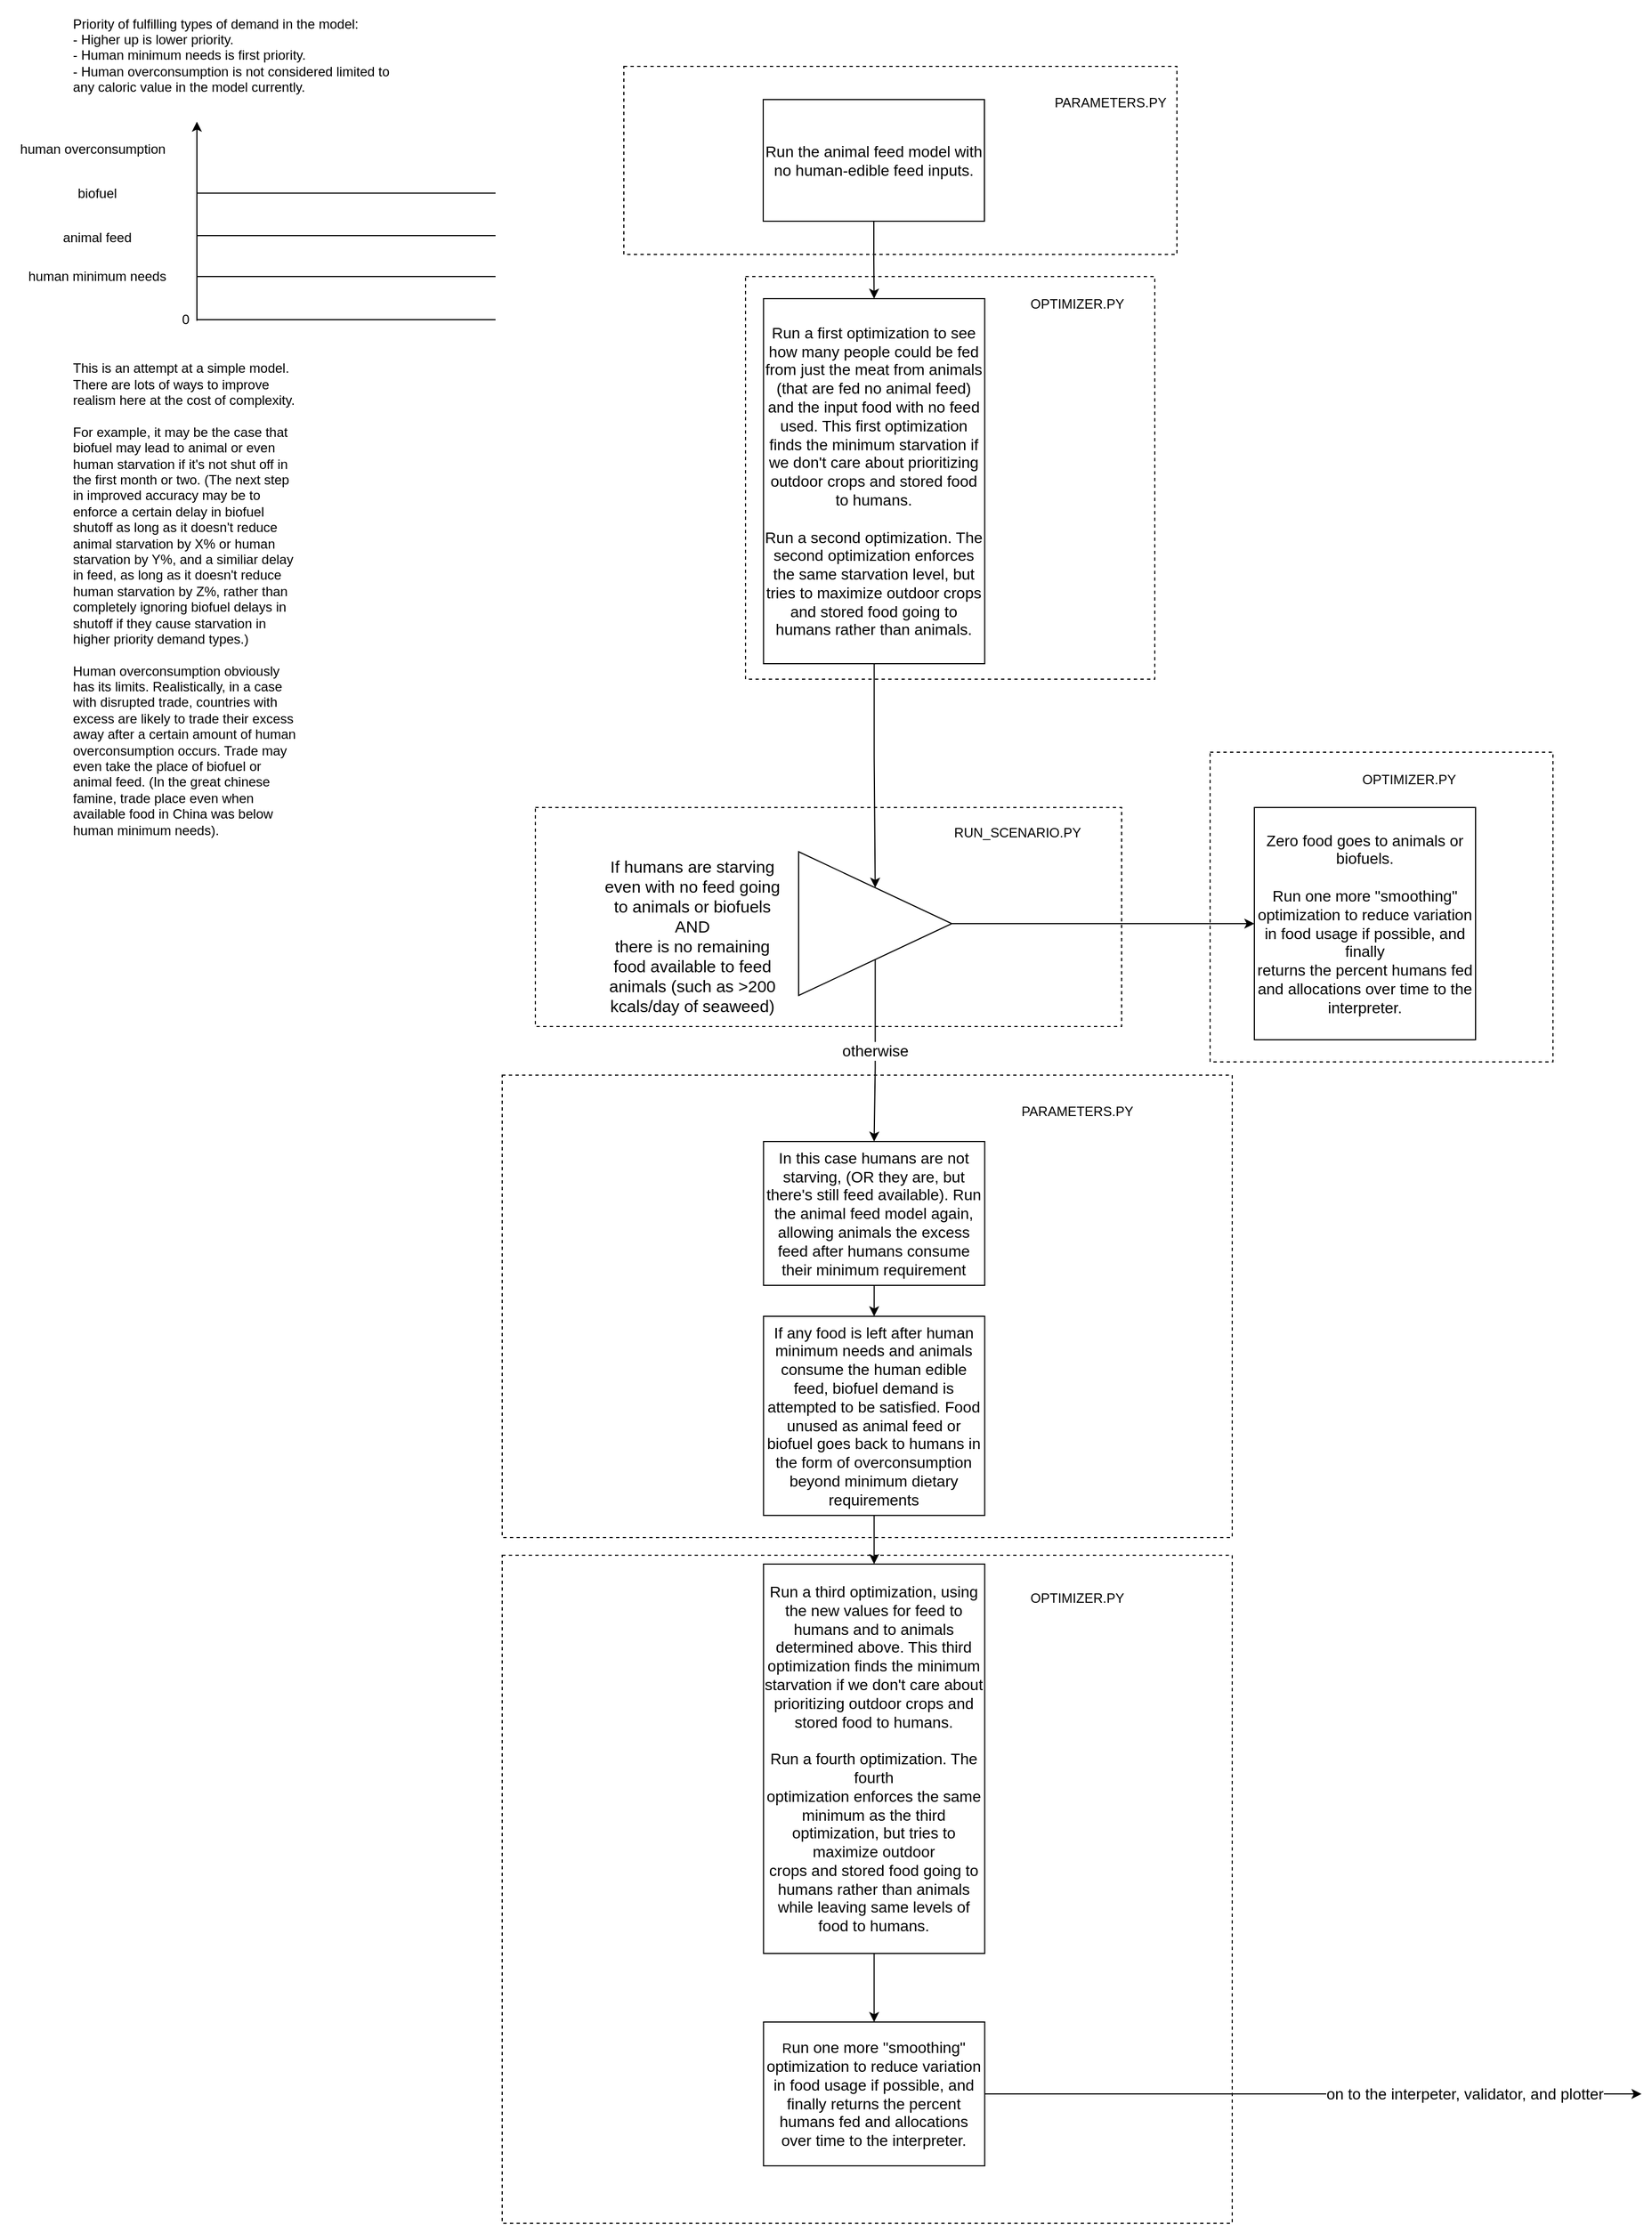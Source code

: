 <mxfile version="22.1.1" type="github">
  <diagram name="Page-1" id="jVV0RAuZTFDPRcbFIyok">
    <mxGraphModel dx="1021" dy="537" grid="1" gridSize="10" guides="1" tooltips="1" connect="1" arrows="1" fold="1" page="1" pageScale="1" pageWidth="1654" pageHeight="2336" math="0" shadow="0">
      <root>
        <mxCell id="0" />
        <mxCell id="1" parent="0" />
        <mxCell id="iWHlyYUsSo8P8iGn-lNc-35" value="" style="rounded=0;whiteSpace=wrap;html=1;labelBackgroundColor=none;fillColor=none;dashed=1;" vertex="1" parent="1">
          <mxGeometry x="560" y="1242" width="660" height="418" as="geometry" />
        </mxCell>
        <mxCell id="iWHlyYUsSo8P8iGn-lNc-36" value="" style="rounded=0;whiteSpace=wrap;html=1;labelBackgroundColor=none;fillColor=none;dashed=1;" vertex="1" parent="1">
          <mxGeometry x="590" y="1000" width="530" height="198" as="geometry" />
        </mxCell>
        <mxCell id="iWHlyYUsSo8P8iGn-lNc-37" value="" style="rounded=0;whiteSpace=wrap;html=1;labelBackgroundColor=none;fillColor=none;dashed=1;" vertex="1" parent="1">
          <mxGeometry x="560" y="1676" width="660" height="604" as="geometry" />
        </mxCell>
        <mxCell id="iWHlyYUsSo8P8iGn-lNc-43" value="" style="rounded=0;whiteSpace=wrap;html=1;labelBackgroundColor=none;fillColor=none;dashed=1;" vertex="1" parent="1">
          <mxGeometry x="1200" y="950" width="310" height="280" as="geometry" />
        </mxCell>
        <mxCell id="iWHlyYUsSo8P8iGn-lNc-51" value="" style="rounded=0;whiteSpace=wrap;html=1;labelBackgroundColor=none;fillColor=none;dashed=1;" vertex="1" parent="1">
          <mxGeometry x="780" y="520" width="370" height="364" as="geometry" />
        </mxCell>
        <mxCell id="iWHlyYUsSo8P8iGn-lNc-2" style="edgeStyle=orthogonalEdgeStyle;rounded=0;orthogonalLoop=1;jettySize=auto;html=1;" edge="1" parent="1" source="iWHlyYUsSo8P8iGn-lNc-1">
          <mxGeometry relative="1" as="geometry">
            <mxPoint x="1240" y="1105" as="targetPoint" />
          </mxGeometry>
        </mxCell>
        <mxCell id="iWHlyYUsSo8P8iGn-lNc-3" value="&lt;font style=&quot;font-size: 14px;&quot;&gt;otherwise&lt;/font&gt;" style="edgeStyle=orthogonalEdgeStyle;rounded=0;orthogonalLoop=1;jettySize=auto;html=1;entryX=0.5;entryY=0;entryDx=0;entryDy=0;" edge="1" parent="1" source="iWHlyYUsSo8P8iGn-lNc-1" target="iWHlyYUsSo8P8iGn-lNc-5">
          <mxGeometry relative="1" as="geometry">
            <mxPoint x="896.25" y="1436.4" as="targetPoint" />
          </mxGeometry>
        </mxCell>
        <mxCell id="iWHlyYUsSo8P8iGn-lNc-1" value="" style="triangle;whiteSpace=wrap;html=1;" vertex="1" parent="1">
          <mxGeometry x="828" y="1040" width="138.5" height="130" as="geometry" />
        </mxCell>
        <mxCell id="iWHlyYUsSo8P8iGn-lNc-4" value="&lt;font style=&quot;font-size: 14px;&quot;&gt;Zero food goes to animals or biofuels.&lt;br&gt;&lt;br&gt;&lt;/font&gt;&lt;font style=&quot;font-size: 14px;&quot;&gt;Run one more &quot;smoothing&quot; &lt;br&gt;optimization to reduce variation in food usage if possible, and finally &lt;br&gt;returns the percent humans fed and allocations over time to the &lt;br&gt;interpreter.&lt;/font&gt;" style="rounded=0;whiteSpace=wrap;html=1;" vertex="1" parent="1">
          <mxGeometry x="1240" y="1000" width="200" height="210" as="geometry" />
        </mxCell>
        <mxCell id="iWHlyYUsSo8P8iGn-lNc-7" value="" style="edgeStyle=orthogonalEdgeStyle;rounded=0;orthogonalLoop=1;jettySize=auto;html=1;entryX=0.5;entryY=0;entryDx=0;entryDy=0;exitX=0.5;exitY=1;exitDx=0;exitDy=0;" edge="1" parent="1" source="iWHlyYUsSo8P8iGn-lNc-29" target="iWHlyYUsSo8P8iGn-lNc-14">
          <mxGeometry x="0.073" y="254" relative="1" as="geometry">
            <mxPoint x="890" y="1580" as="sourcePoint" />
            <mxPoint x="896.5" y="1700" as="targetPoint" />
            <Array as="points" />
            <mxPoint as="offset" />
          </mxGeometry>
        </mxCell>
        <mxCell id="iWHlyYUsSo8P8iGn-lNc-30" style="edgeStyle=orthogonalEdgeStyle;rounded=0;orthogonalLoop=1;jettySize=auto;html=1;entryX=0.5;entryY=0;entryDx=0;entryDy=0;" edge="1" parent="1" source="iWHlyYUsSo8P8iGn-lNc-5" target="iWHlyYUsSo8P8iGn-lNc-29">
          <mxGeometry relative="1" as="geometry" />
        </mxCell>
        <mxCell id="iWHlyYUsSo8P8iGn-lNc-5" value="&lt;font style=&quot;font-size: 14px;&quot;&gt;In this case humans are not starving, (OR they are, but there&#39;s still feed available). Run the animal feed model again, allowing animals the excess feed after humans consume their minimum requirement&lt;/font&gt;" style="rounded=0;whiteSpace=wrap;html=1;" vertex="1" parent="1">
          <mxGeometry x="796.25" y="1302" width="200" height="130" as="geometry" />
        </mxCell>
        <mxCell id="iWHlyYUsSo8P8iGn-lNc-13" style="edgeStyle=orthogonalEdgeStyle;rounded=0;orthogonalLoop=1;jettySize=auto;html=1;" edge="1" parent="1" source="iWHlyYUsSo8P8iGn-lNc-12" target="iWHlyYUsSo8P8iGn-lNc-1">
          <mxGeometry relative="1" as="geometry" />
        </mxCell>
        <mxCell id="iWHlyYUsSo8P8iGn-lNc-12" value="&lt;font style=&quot;font-size: 14px;&quot;&gt;Run a first optimization to see how many people could be fed from just the meat from animals (that are fed no animal feed) and the input food with no feed used. This first optimization finds the minimum starvation if we don&#39;t care about prioritizing outdoor crops and stored food to humans. &lt;br&gt;&lt;br&gt;Run a second optimization. The second optimization enforces the same starvation level, but tries to maximize outdoor crops and stored food going to humans rather than animals.&lt;/font&gt;" style="rounded=0;whiteSpace=wrap;html=1;" vertex="1" parent="1">
          <mxGeometry x="796.25" y="540" width="200" height="330" as="geometry" />
        </mxCell>
        <mxCell id="iWHlyYUsSo8P8iGn-lNc-19" style="edgeStyle=orthogonalEdgeStyle;rounded=0;orthogonalLoop=1;jettySize=auto;html=1;" edge="1" parent="1" source="iWHlyYUsSo8P8iGn-lNc-14" target="iWHlyYUsSo8P8iGn-lNc-18">
          <mxGeometry relative="1" as="geometry" />
        </mxCell>
        <mxCell id="iWHlyYUsSo8P8iGn-lNc-14" value="&lt;font style=&quot;font-size: 14px;&quot;&gt;Run a third optimization, using the new values for feed to humans and to animals determined above&lt;/font&gt;&lt;font style=&quot;font-size: 14px;&quot;&gt;. This third&lt;br&gt; optimization finds the minimum starvation if we don&#39;t care about &lt;br&gt;prioritizing outdoor crops and stored food to humans. &lt;br&gt;&lt;br&gt;Run a fourth optimization. The fourth &lt;br&gt;optimization enforces the same minimum as the third optimization, but tries to maximize outdoor &lt;br&gt;crops and stored food going to humans rather than animals while leaving same levels of food to humans.&lt;br&gt;&lt;/font&gt;" style="rounded=0;whiteSpace=wrap;html=1;" vertex="1" parent="1">
          <mxGeometry x="796.25" y="1684" width="200" height="352" as="geometry" />
        </mxCell>
        <mxCell id="iWHlyYUsSo8P8iGn-lNc-16" style="edgeStyle=orthogonalEdgeStyle;rounded=0;orthogonalLoop=1;jettySize=auto;html=1;entryX=0.5;entryY=0;entryDx=0;entryDy=0;" edge="1" parent="1" source="iWHlyYUsSo8P8iGn-lNc-15" target="iWHlyYUsSo8P8iGn-lNc-12">
          <mxGeometry relative="1" as="geometry" />
        </mxCell>
        <mxCell id="iWHlyYUsSo8P8iGn-lNc-15" value="&lt;font style=&quot;font-size: 14px;&quot;&gt;Run the animal feed model with no human-edible feed inputs.&lt;br&gt;&lt;/font&gt;" style="rounded=0;whiteSpace=wrap;html=1;" vertex="1" parent="1">
          <mxGeometry x="796" y="360" width="200" height="110" as="geometry" />
        </mxCell>
        <mxCell id="iWHlyYUsSo8P8iGn-lNc-33" value="" style="edgeStyle=orthogonalEdgeStyle;rounded=0;orthogonalLoop=1;jettySize=auto;html=1;" edge="1" parent="1" source="iWHlyYUsSo8P8iGn-lNc-18">
          <mxGeometry x="1" y="-12" relative="1" as="geometry">
            <mxPoint x="1590" y="2163" as="targetPoint" />
            <mxPoint x="10" y="-5" as="offset" />
          </mxGeometry>
        </mxCell>
        <mxCell id="iWHlyYUsSo8P8iGn-lNc-34" value="&lt;font style=&quot;font-size: 14px;&quot;&gt;on to the interpeter, validator, and plotter&lt;/font&gt;" style="edgeLabel;html=1;align=center;verticalAlign=middle;resizable=0;points=[];" vertex="1" connectable="0" parent="iWHlyYUsSo8P8iGn-lNc-33">
          <mxGeometry x="-0.026" y="-1" relative="1" as="geometry">
            <mxPoint x="144" y="-1" as="offset" />
          </mxGeometry>
        </mxCell>
        <mxCell id="iWHlyYUsSo8P8iGn-lNc-18" value="R&lt;font style=&quot;font-size: 14px;&quot;&gt;un one more &quot;smoothing&quot; optimization to reduce variation in food usage if possible, and finally returns the percent humans fed and allocations over time to the interpreter.&lt;br&gt;&lt;/font&gt;" style="rounded=0;whiteSpace=wrap;html=1;" vertex="1" parent="1">
          <mxGeometry x="796.25" y="2098" width="200" height="130" as="geometry" />
        </mxCell>
        <mxCell id="iWHlyYUsSo8P8iGn-lNc-20" value="&lt;font style=&quot;font-size: 15px;&quot;&gt;If humans are starving even with no feed going to animals or biofuels&lt;br&gt;AND&lt;br&gt; there is no remaining food available to feed animals (such as &amp;gt;200 kcals/day of seaweed)&lt;br&gt;&lt;/font&gt;" style="text;whiteSpace=wrap;html=1;align=center;" vertex="1" parent="1">
          <mxGeometry x="648" y="1038" width="168" height="100" as="geometry" />
        </mxCell>
        <mxCell id="iWHlyYUsSo8P8iGn-lNc-29" value="&lt;font style=&quot;font-size: 14px;&quot;&gt;If any food is left after human minimum needs and animals consume the human edible feed, biofuel demand is attempted to be satisfied.&lt;/font&gt;&lt;font style=&quot;font-size: 14px;&quot;&gt; Food unused as animal feed or biofuel goes back to humans in the form of overconsumption beyond minimum dietary requirements&lt;/font&gt;" style="rounded=0;whiteSpace=wrap;html=1;" vertex="1" parent="1">
          <mxGeometry x="796.25" y="1460" width="200" height="180" as="geometry" />
        </mxCell>
        <mxCell id="iWHlyYUsSo8P8iGn-lNc-39" value="OPTIMIZER.PY" style="text;html=1;strokeColor=none;fillColor=none;align=center;verticalAlign=middle;whiteSpace=wrap;rounded=0;" vertex="1" parent="1">
          <mxGeometry x="1050" y="1700" width="60" height="30" as="geometry" />
        </mxCell>
        <mxCell id="iWHlyYUsSo8P8iGn-lNc-41" value="PARAMETERS.PY" style="text;html=1;strokeColor=none;fillColor=none;align=center;verticalAlign=middle;whiteSpace=wrap;rounded=0;" vertex="1" parent="1">
          <mxGeometry x="1050" y="1260" width="60" height="30" as="geometry" />
        </mxCell>
        <mxCell id="iWHlyYUsSo8P8iGn-lNc-42" value="RUN_SCENARIO.PY" style="text;html=1;strokeColor=none;fillColor=none;align=center;verticalAlign=middle;whiteSpace=wrap;rounded=0;" vertex="1" parent="1">
          <mxGeometry x="996" y="1008" width="60" height="30" as="geometry" />
        </mxCell>
        <mxCell id="iWHlyYUsSo8P8iGn-lNc-44" value="OPTIMIZER.PY" style="text;html=1;strokeColor=none;fillColor=none;align=center;verticalAlign=middle;whiteSpace=wrap;rounded=0;" vertex="1" parent="1">
          <mxGeometry x="1350" y="960" width="60" height="30" as="geometry" />
        </mxCell>
        <mxCell id="iWHlyYUsSo8P8iGn-lNc-49" value="" style="rounded=0;whiteSpace=wrap;html=1;labelBackgroundColor=none;fillColor=none;dashed=1;" vertex="1" parent="1">
          <mxGeometry x="670" y="330" width="500" height="170" as="geometry" />
        </mxCell>
        <mxCell id="iWHlyYUsSo8P8iGn-lNc-50" value="PARAMETERS.PY" style="text;html=1;strokeColor=none;fillColor=none;align=center;verticalAlign=middle;whiteSpace=wrap;rounded=0;" vertex="1" parent="1">
          <mxGeometry x="1080" y="348" width="60" height="30" as="geometry" />
        </mxCell>
        <mxCell id="iWHlyYUsSo8P8iGn-lNc-52" value="OPTIMIZER.PY" style="text;html=1;strokeColor=none;fillColor=none;align=center;verticalAlign=middle;whiteSpace=wrap;rounded=0;" vertex="1" parent="1">
          <mxGeometry x="1050" y="530" width="60" height="30" as="geometry" />
        </mxCell>
        <mxCell id="iWHlyYUsSo8P8iGn-lNc-53" value="" style="endArrow=classic;html=1;rounded=0;" edge="1" parent="1">
          <mxGeometry width="50" height="50" relative="1" as="geometry">
            <mxPoint x="284" y="560" as="sourcePoint" />
            <mxPoint x="284" y="380" as="targetPoint" />
          </mxGeometry>
        </mxCell>
        <mxCell id="iWHlyYUsSo8P8iGn-lNc-56" value="" style="endArrow=none;html=1;rounded=0;" edge="1" parent="1">
          <mxGeometry width="50" height="50" relative="1" as="geometry">
            <mxPoint x="284" y="520" as="sourcePoint" />
            <mxPoint x="554" y="520" as="targetPoint" />
          </mxGeometry>
        </mxCell>
        <mxCell id="iWHlyYUsSo8P8iGn-lNc-57" value="" style="endArrow=none;html=1;rounded=0;" edge="1" parent="1">
          <mxGeometry width="50" height="50" relative="1" as="geometry">
            <mxPoint x="284" y="483" as="sourcePoint" />
            <mxPoint x="554" y="483" as="targetPoint" />
          </mxGeometry>
        </mxCell>
        <mxCell id="iWHlyYUsSo8P8iGn-lNc-58" value="human minimum needs" style="text;html=1;strokeColor=none;fillColor=none;align=center;verticalAlign=middle;whiteSpace=wrap;rounded=0;" vertex="1" parent="1">
          <mxGeometry x="106" y="505" width="176" height="30" as="geometry" />
        </mxCell>
        <mxCell id="iWHlyYUsSo8P8iGn-lNc-59" value="animal feed" style="text;html=1;strokeColor=none;fillColor=none;align=center;verticalAlign=middle;whiteSpace=wrap;rounded=0;" vertex="1" parent="1">
          <mxGeometry x="149" y="470" width="90" height="30" as="geometry" />
        </mxCell>
        <mxCell id="iWHlyYUsSo8P8iGn-lNc-60" value="biofuel" style="text;html=1;strokeColor=none;fillColor=none;align=center;verticalAlign=middle;whiteSpace=wrap;rounded=0;" vertex="1" parent="1">
          <mxGeometry x="164" y="430" width="60" height="30" as="geometry" />
        </mxCell>
        <mxCell id="iWHlyYUsSo8P8iGn-lNc-61" value="" style="endArrow=none;html=1;rounded=0;" edge="1" parent="1">
          <mxGeometry width="50" height="50" relative="1" as="geometry">
            <mxPoint x="284" y="444.64" as="sourcePoint" />
            <mxPoint x="554" y="444.64" as="targetPoint" />
          </mxGeometry>
        </mxCell>
        <mxCell id="iWHlyYUsSo8P8iGn-lNc-62" value="human overconsumption" style="text;html=1;strokeColor=none;fillColor=none;align=center;verticalAlign=middle;whiteSpace=wrap;rounded=0;" vertex="1" parent="1">
          <mxGeometry x="110" y="390" width="160" height="30" as="geometry" />
        </mxCell>
        <mxCell id="iWHlyYUsSo8P8iGn-lNc-63" value="" style="endArrow=none;html=1;rounded=0;" edge="1" parent="1">
          <mxGeometry width="50" height="50" relative="1" as="geometry">
            <mxPoint x="284" y="559" as="sourcePoint" />
            <mxPoint x="554" y="559" as="targetPoint" />
          </mxGeometry>
        </mxCell>
        <mxCell id="iWHlyYUsSo8P8iGn-lNc-64" value="0" style="text;html=1;strokeColor=none;fillColor=none;align=center;verticalAlign=middle;whiteSpace=wrap;rounded=0;" vertex="1" parent="1">
          <mxGeometry x="224" y="544" width="100" height="30" as="geometry" />
        </mxCell>
        <mxCell id="iWHlyYUsSo8P8iGn-lNc-65" value="Priority of fulfilling types of demand in the model:&lt;br&gt;- Higher up is lower priority.&lt;br&gt;- Human minimum needs is first priority.&lt;br&gt;- Human overconsumption is not considered limited to any caloric value in the model currently." style="text;html=1;strokeColor=none;fillColor=none;align=left;verticalAlign=middle;whiteSpace=wrap;rounded=0;" vertex="1" parent="1">
          <mxGeometry x="170" y="270" width="310" height="100" as="geometry" />
        </mxCell>
        <mxCell id="iWHlyYUsSo8P8iGn-lNc-66" value="This is an attempt at a simple model. There are lots of ways to improve realism here at the cost of complexity.&lt;br&gt;&lt;br&gt;&lt;div&gt;For example, it may be the case that biofuel may lead to animal or even human starvation if it&#39;s not shut off in the first month or two. (The next step in improved accuracy may be to enforce a certain delay in biofuel shutoff as long as it doesn&#39;t reduce animal starvation by X% or human starvation by Y%, and a similiar delay in feed, as long as it doesn&#39;t reduce human starvation by Z%, rather than completely ignoring biofuel delays in shutoff if they cause starvation in higher priority demand types.)&lt;/div&gt;&lt;br&gt;&lt;div&gt;Human overconsumption obviously has its limits. Realistically, in a case with disrupted trade, countries with excess are likely to trade their excess away after a certain amount of human overconsumption occurs. Trade may even take the place of biofuel or animal feed. (In the great chinese famine, trade  place even when available food in China was below human minimum needs).&lt;br&gt;&lt;/div&gt;&lt;div&gt;&lt;br&gt;&lt;br&gt;&lt;/div&gt;" style="text;html=1;strokeColor=none;fillColor=none;align=left;verticalAlign=middle;whiteSpace=wrap;rounded=0;" vertex="1" parent="1">
          <mxGeometry x="170" y="641" width="210" height="370" as="geometry" />
        </mxCell>
      </root>
    </mxGraphModel>
  </diagram>
</mxfile>
